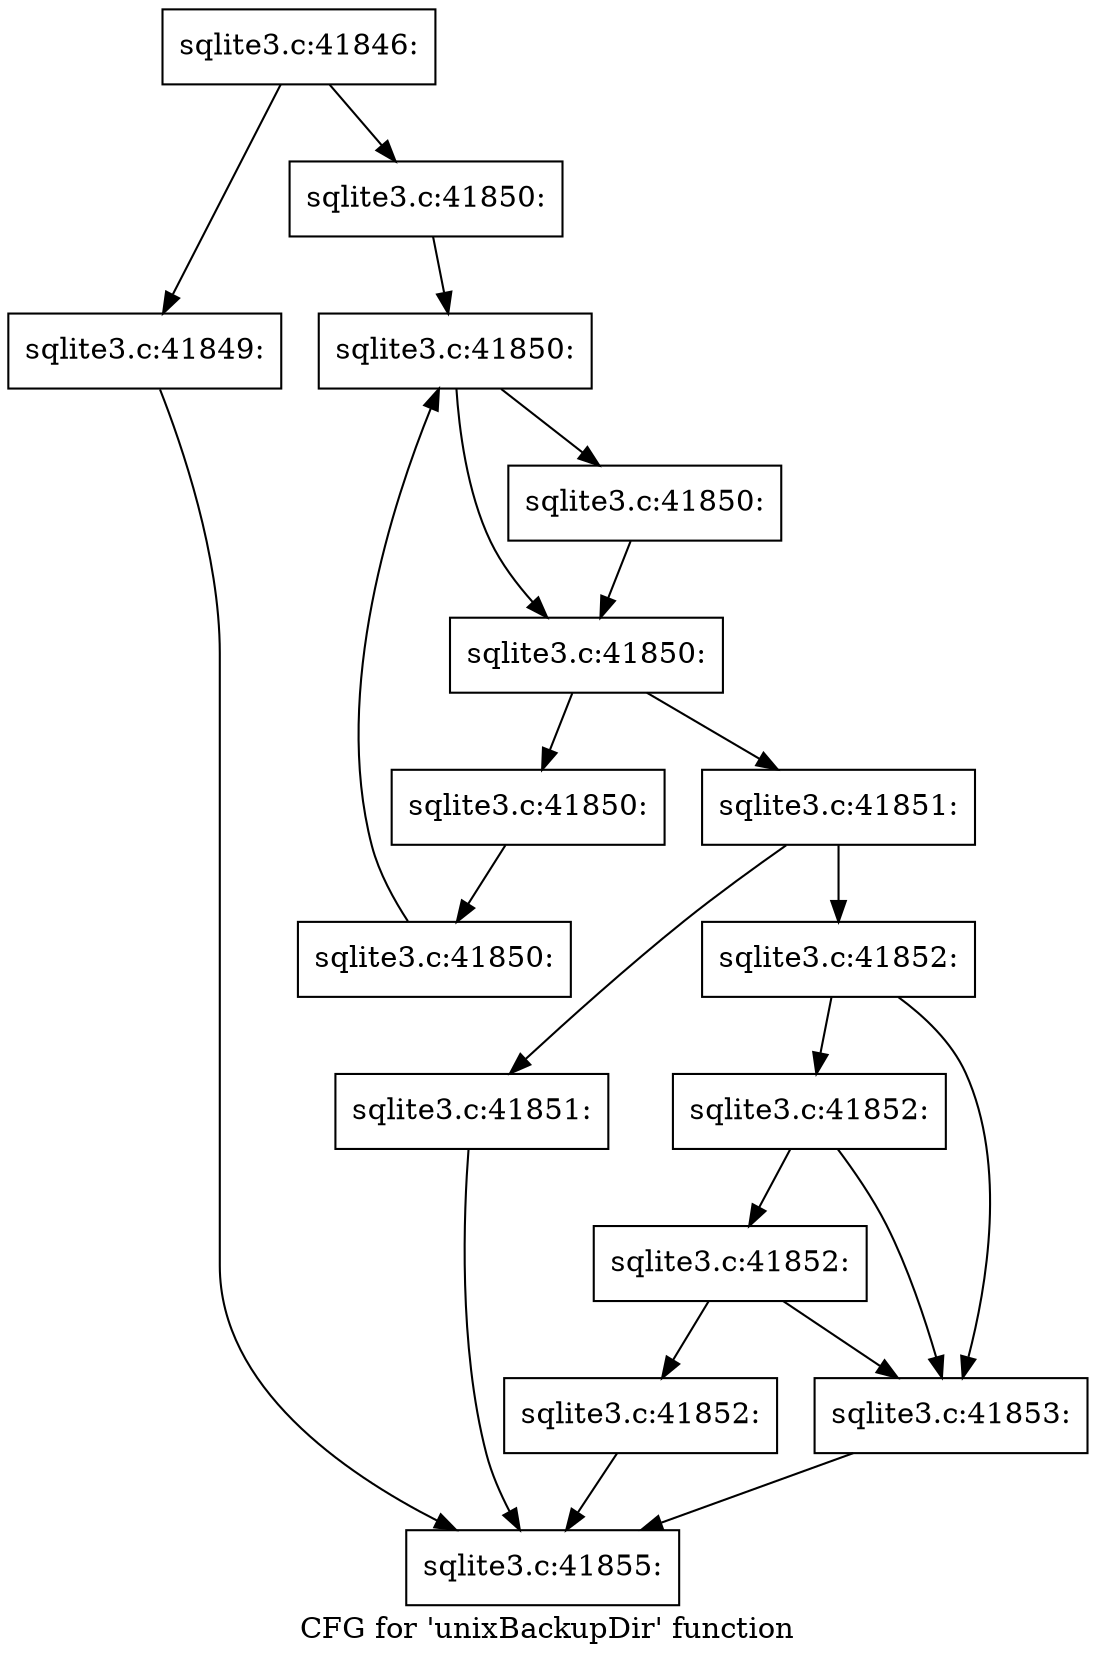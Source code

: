 digraph "CFG for 'unixBackupDir' function" {
	label="CFG for 'unixBackupDir' function";

	Node0x55c0f698f360 [shape=record,label="{sqlite3.c:41846:}"];
	Node0x55c0f698f360 -> Node0x55c0f699cb80;
	Node0x55c0f698f360 -> Node0x55c0f699cbd0;
	Node0x55c0f699cb80 [shape=record,label="{sqlite3.c:41849:}"];
	Node0x55c0f699cb80 -> Node0x55c0f698f4e0;
	Node0x55c0f699cbd0 [shape=record,label="{sqlite3.c:41850:}"];
	Node0x55c0f699cbd0 -> Node0x55c0f699d2c0;
	Node0x55c0f699d2c0 [shape=record,label="{sqlite3.c:41850:}"];
	Node0x55c0f699d2c0 -> Node0x55c0f699d5b0;
	Node0x55c0f699d2c0 -> Node0x55c0f699d560;
	Node0x55c0f699d5b0 [shape=record,label="{sqlite3.c:41850:}"];
	Node0x55c0f699d5b0 -> Node0x55c0f699d560;
	Node0x55c0f699d560 [shape=record,label="{sqlite3.c:41850:}"];
	Node0x55c0f699d560 -> Node0x55c0f699d4e0;
	Node0x55c0f699d560 -> Node0x55c0f699cfb0;
	Node0x55c0f699d4e0 [shape=record,label="{sqlite3.c:41850:}"];
	Node0x55c0f699d4e0 -> Node0x55c0f699d450;
	Node0x55c0f699d450 [shape=record,label="{sqlite3.c:41850:}"];
	Node0x55c0f699d450 -> Node0x55c0f699d2c0;
	Node0x55c0f699cfb0 [shape=record,label="{sqlite3.c:41851:}"];
	Node0x55c0f699cfb0 -> Node0x55c0f699e480;
	Node0x55c0f699cfb0 -> Node0x55c0f699e4d0;
	Node0x55c0f699e480 [shape=record,label="{sqlite3.c:41851:}"];
	Node0x55c0f699e480 -> Node0x55c0f698f4e0;
	Node0x55c0f699e4d0 [shape=record,label="{sqlite3.c:41852:}"];
	Node0x55c0f699e4d0 -> Node0x55c0f699ea40;
	Node0x55c0f699e4d0 -> Node0x55c0f699e970;
	Node0x55c0f699ea40 [shape=record,label="{sqlite3.c:41852:}"];
	Node0x55c0f699ea40 -> Node0x55c0f699e9c0;
	Node0x55c0f699ea40 -> Node0x55c0f699e970;
	Node0x55c0f699e9c0 [shape=record,label="{sqlite3.c:41852:}"];
	Node0x55c0f699e9c0 -> Node0x55c0f699e920;
	Node0x55c0f699e9c0 -> Node0x55c0f699e970;
	Node0x55c0f699e920 [shape=record,label="{sqlite3.c:41852:}"];
	Node0x55c0f699e920 -> Node0x55c0f698f4e0;
	Node0x55c0f699e970 [shape=record,label="{sqlite3.c:41853:}"];
	Node0x55c0f699e970 -> Node0x55c0f698f4e0;
	Node0x55c0f698f4e0 [shape=record,label="{sqlite3.c:41855:}"];
}
